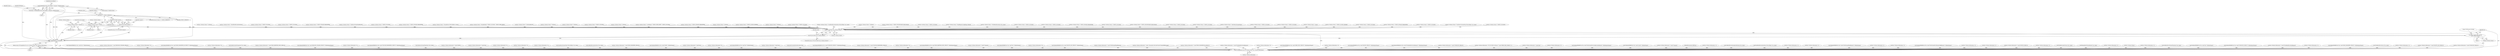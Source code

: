 digraph "0_VeraCrypt_f30f9339c9a0b9bbcc6f5ad38804af39db1f479e@pointer" {
"1002396" [label="(Call,ProbeRealDriveSize (deviceObject, &request->RealDriveSize))"];
"1002394" [label="(Call,status = ProbeRealDriveSize (deviceObject, &request->RealDriveSize))"];
"1002405" [label="(Call,status == STATUS_TIMEOUT)"];
"1002432" [label="(Call,NT_SUCCESS (status))"];
"1002431" [label="(Call,!NT_SUCCESS (status))"];
"1002442" [label="(Call,Irp->IoStatus.Status = status)"];
"1003152" [label="(Call,NT_SUCCESS (Irp->IoStatus.Status))"];
"1003151" [label="(Call,!NT_SUCCESS (Irp->IoStatus.Status))"];
"1003180" [label="(Call,Dump (\"IOCTL error 0x%08x\n\", Irp->IoStatus.Status))"];
"1003188" [label="(Call,TCCompleteIrp (Irp, Irp->IoStatus.Status, Irp->IoStatus.Information))"];
"1003187" [label="(Return,return TCCompleteIrp (Irp, Irp->IoStatus.Status, Irp->IoStatus.Information);)"];
"1002464" [label="(Call,Irp->IoStatus.Status = status)"];
"1002891" [label="(Call,Irp->IoStatus.Status = STATUS_SUCCESS)"];
"1000281" [label="(Call,ValidateIOBufferSize (Irp, sizeof (int), ValidateOutput))"];
"1002450" [label="(Block,)"];
"1002900" [label="(Call,Irp->IoStatus.Status = StartDecoySystemWipe (DeviceObject, Irp, irpSp))"];
"1002422" [label="(Call,Irp->IoStatus.Status = STATUS_SUCCESS)"];
"1001775" [label="(Call,Irp->IoStatus.Information = sizeof (RESOLVE_SYMLINK_STRUCT))"];
"1001063" [label="(Call,Irp->IoStatus.Status = ntStatus)"];
"1002801" [label="(Call,Irp->IoStatus.Status = AbortBootEncryptionSetup())"];
"1003062" [label="(Call,Irp->IoStatus.Information = 0)"];
"1003163" [label="(Identifier,irpSp)"];
"1001436" [label="(Call,Irp->IoStatus.Status = STATUS_SUCCESS)"];
"1002098" [label="(Call,ValidateIOBufferSize (Irp, sizeof (DISK_GEOMETRY_EX_STRUCT), ValidateInputOutput))"];
"1002404" [label="(ControlStructure,if (status == STATUS_TIMEOUT))"];
"1001146" [label="(Call,Irp->IoStatus.Information = 0)"];
"1003015" [label="(Call,Irp->IoStatus.Status = STATUS_SUCCESS)"];
"1002853" [label="(Call,GetBootLoaderFingerprint (Irp, irpSp))"];
"1002407" [label="(Identifier,STATUS_TIMEOUT)"];
"1002014" [label="(Call,Irp->IoStatus.Information = sizeof (DISK_PARTITION_INFO_STRUCT))"];
"1001736" [label="(Call,ValidateIOBufferSize (Irp, sizeof (RESOLVE_SYMLINK_STRUCT), ValidateInputOutput))"];
"1001090" [label="(Call,Irp->IoStatus.Information = 0)"];
"1002431" [label="(Call,!NT_SUCCESS (status))"];
"1001459" [label="(Call,ValidateIOBufferSize (Irp, sizeof (VOLUME_PROPERTIES_STRUCT), ValidateInputOutput))"];
"1002448" [label="(Identifier,status)"];
"1002951" [label="(Call,GetDecoySystemWipeStatus (Irp, irpSp))"];
"1003200" [label="(MethodReturn,NTSTATUS)"];
"1000166" [label="(Call,Irp->IoStatus.Information = sizeof (LONG))"];
"1000335" [label="(Call,Irp->IoStatus.Information = sizeof (int))"];
"1001047" [label="(Call,Irp->IoStatus.Status = STATUS_INVALID_PARAMETER)"];
"1002442" [label="(Call,Irp->IoStatus.Status = status)"];
"1002935" [label="(Call,Irp->IoStatus.Status = GetDecoySystemWipeResult())"];
"1000210" [label="(Call,Irp->IoStatus.Status = STATUS_SUCCESS)"];
"1001482" [label="(Call,Irp->IoStatus.Status = STATUS_INVALID_PARAMETER)"];
"1003167" [label="(Block,)"];
"1002471" [label="(ControlStructure,break;)"];
"1003045" [label="(Call,Irp->IoStatus.Information = 0)"];
"1003150" [label="(ControlStructure,if (!NT_SUCCESS (Irp->IoStatus.Status)))"];
"1002595" [label="(Call,Irp->IoStatus.Status = MountDevice (DeviceObject, mount))"];
"1002563" [label="(Call,Irp->IoStatus.Information = 0)"];
"1000772" [label="(Call,Irp->IoStatus.Information = 0)"];
"1002432" [label="(Call,NT_SUCCESS (status))"];
"1002906" [label="(Call,StartDecoySystemWipe (DeviceObject, Irp, irpSp))"];
"1002406" [label="(Identifier,status)"];
"1002817" [label="(Call,GetBootEncryptionStatus (Irp, irpSp))"];
"1002080" [label="(Call,Irp->IoStatus.Information = sizeof (DISK_GEOMETRY_STRUCT))"];
"1000147" [label="(Call,ValidateIOBufferSize (Irp, sizeof (LONG), ValidateOutput))"];
"1002883" [label="(Call,Irp->IoStatus.Information = sizeof (int))"];
"1002808" [label="(Call,Irp->IoStatus.Information = 0)"];
"1000220" [label="(Call,ValidateIOBufferSize (Irp, sizeof (int), ValidateOutput))"];
"1000128" [label="(Block,)"];
"1001162" [label="(Call,Irp->IoStatus.Status = PortableMode ? STATUS_SUCCESS : STATUS_PIPE_EMPTY)"];
"1002433" [label="(Identifier,status)"];
"1002829" [label="(Call,Irp->IoStatus.Status = GetSetupResult())"];
"1002088" [label="(Call,Irp->IoStatus.Status = ntStatus)"];
"1000263" [label="(Call,Irp->IoStatus.Information = sizeof (int))"];
"1000132" [label="(Call,IoGetCurrentIrpStackLocation (Irp))"];
"1002670" [label="(Call,ValidateIOBufferSize (Irp, sizeof (UNMOUNT_STRUCT), ValidateInputOutput))"];
"1003187" [label="(Return,return TCCompleteIrp (Irp, Irp->IoStatus.Status, Irp->IoStatus.Information);)"];
"1001725" [label="(Call,Irp->IoStatus.Information = sizeof (VOLUME_PROPERTIES_STRUCT))"];
"1000727" [label="(Call,Irp->IoStatus.Status = ntStatus)"];
"1002464" [label="(Call,Irp->IoStatus.Status = status)"];
"1002465" [label="(Call,Irp->IoStatus.Status)"];
"1002435" [label="(Call,Irp->IoStatus.Information = 0)"];
"1001793" [label="(Call,ValidateIOBufferSize (Irp, sizeof (DISK_PARTITION_INFO_STRUCT), ValidateInputOutput))"];
"1002434" [label="(Block,)"];
"1003118" [label="(Call,Irp->IoStatus.Information = sizeof (*request))"];
"1002397" [label="(Identifier,deviceObject)"];
"1003195" [label="(Call,Irp->IoStatus.Information)"];
"1002864" [label="(Call,ValidateIOBufferSize (Irp, sizeof (int), ValidateOutput))"];
"1001054" [label="(Call,Irp->IoStatus.Information = 0)"];
"1001182" [label="(Call,ValidateIOBufferSize (Irp, sizeof (MOUNT_LIST_STRUCT), ValidateOutput))"];
"1003007" [label="(Call,Irp->IoStatus.Information = sizeof (GetWarningFlagsRequest))"];
"1002773" [label="(Call,Irp->IoStatus.Status = STATUS_SUCCESS)"];
"1001443" [label="(Call,Irp->IoStatus.Information = irpSp->Parameters.DeviceIoControl.OutputBufferLength)"];
"1002296" [label="(Call,Irp->IoStatus.Information = sizeof (DISK_GEOMETRY_EX_STRUCT))"];
"1003151" [label="(Call,!NT_SUCCESS (Irp->IoStatus.Status))"];
"1002414" [label="(Call,Irp->IoStatus.Information = sizeof (ProbeRealDriveSizeRequest))"];
"1002430" [label="(ControlStructure,if (!NT_SUCCESS (status)))"];
"1001783" [label="(Call,Irp->IoStatus.Status = ntStatus)"];
"1003152" [label="(Call,NT_SUCCESS (Irp->IoStatus.Status))"];
"1003182" [label="(Call,Irp->IoStatus.Status)"];
"1002926" [label="(Call,Irp->IoStatus.Information = 0)"];
"1000374" [label="(Call,ValidateIOBufferSize (Irp, sizeof (OPEN_TEST_STRUCT), ValidateInputOutput))"];
"1001116" [label="(Call,Irp->IoStatus.Status = cacheEmpty ? STATUS_PIPE_EMPTY : STATUS_SUCCESS)"];
"1002470" [label="(Identifier,status)"];
"1002453" [label="(Identifier,request)"];
"1002405" [label="(Call,status == STATUS_TIMEOUT)"];
"1003189" [label="(Identifier,Irp)"];
"1001172" [label="(Call,Irp->IoStatus.Information = 0)"];
"1002474" [label="(Call,ValidateIOBufferSize (Irp, sizeof (MOUNT_STRUCT), ValidateInputOutput))"];
"1002330" [label="(Call,ValidateIOBufferSize (Irp, sizeof (ProbeRealDriveSizeRequest), ValidateInputOutput))"];
"1002722" [label="(Call,Irp->IoStatus.Information = sizeof (UNMOUNT_STRUCT))"];
"1000715" [label="(Call,Irp->IoStatus.Information = NT_SUCCESS (ntStatus) ? sizeof (OPEN_TEST_STRUCT) : 0)"];
"1002556" [label="(Call,Irp->IoStatus.Status = STATUS_INVALID_PARAMETER)"];
"1002022" [label="(Call,Irp->IoStatus.Status = ntStatus)"];
"1000202" [label="(Call,Irp->IoStatus.Information = sizeof (int))"];
"1002822" [label="(Call,Irp->IoStatus.Information = 0)"];
"1003038" [label="(Call,Irp->IoStatus.Status = STATUS_ACCESS_DENIED)"];
"1002395" [label="(Identifier,status)"];
"1002443" [label="(Call,Irp->IoStatus.Status)"];
"1001083" [label="(Call,Irp->IoStatus.Status = ntStatus)"];
"1000758" [label="(Call,ValidateIOBufferSize (Irp, sizeof (GetSystemDriveConfigurationRequest), ValidateInputOutput))"];
"1002730" [label="(Call,Irp->IoStatus.Status = STATUS_SUCCESS)"];
"1001406" [label="(Call,ValidateIOBufferSize (Irp, sizeof (uint32), ValidateOutput))"];
"1001036" [label="(Call,Irp->IoStatus.Information = sizeof (*request))"];
"1002394" [label="(Call,status = ProbeRealDriveSize (deviceObject, &request->RealDriveSize))"];
"1002782" [label="(Call,Irp->IoStatus.Status = StartBootEncryptionSetup (DeviceObject, Irp, irpSp))"];
"1002438" [label="(Identifier,Irp)"];
"1002304" [label="(Call,Irp->IoStatus.Status = ntStatus)"];
"1000127" [label="(MethodParameterIn,PIRP Irp)"];
"1002910" [label="(Call,Irp->IoStatus.Information = 0)"];
"1002313" [label="(Call,Irp->IoStatus.Status = STATUS_INSUFFICIENT_RESOURCES)"];
"1002858" [label="(Call,GetBootEncryptionAlgorithmName (Irp, irpSp))"];
"1003153" [label="(Call,Irp->IoStatus.Status)"];
"1001100" [label="(Call,Irp->IoStatus.Status = STATUS_SUCCESS)"];
"1003054" [label="(Call,Irp->IoStatus.Status = ReadRegistryConfigFlags (FALSE))"];
"1002788" [label="(Call,StartBootEncryptionSetup (DeviceObject, Irp, irpSp))"];
"1001126" [label="(Call,Irp->IoStatus.Information = 0)"];
"1002965" [label="(Call,Irp->IoStatus.Information = 0)"];
"1002411" [label="(Identifier,request)"];
"1002956" [label="(Call,Irp->IoStatus.Status = WriteBootDriveSector (Irp, irpSp))"];
"1002975" [label="(Call,ValidateIOBufferSize (Irp, sizeof (GetWarningFlagsRequest), ValidateOutput))"];
"1003136" [label="(Call,Irp->IoStatus.Information = 0)"];
"1002792" [label="(Call,Irp->IoStatus.Information = 0)"];
"1003073" [label="(Call,ValidateIOBufferSize (Irp, sizeof (GetSystemDriveDumpConfigRequest), ValidateOutput))"];
"1003188" [label="(Call,TCCompleteIrp (Irp, Irp->IoStatus.Status, Irp->IoStatus.Information))"];
"1003111" [label="(Call,Irp->IoStatus.Status = STATUS_SUCCESS)"];
"1002942" [label="(Call,Irp->IoStatus.Information = 0)"];
"1001718" [label="(Call,Irp->IoStatus.Status = STATUS_SUCCESS)"];
"1003129" [label="(Call,Irp->IoStatus.Status = STATUS_INVALID_PARAMETER)"];
"1001070" [label="(Call,Irp->IoStatus.Information = 0)"];
"1003030" [label="(Call,Irp->IoStatus.Status = STATUS_SUCCESS)"];
"1002403" [label="(Identifier,fileObject)"];
"1002587" [label="(Call,Irp->IoStatus.Information = sizeof (MOUNT_STRUCT))"];
"1000847" [label="(Call,Irp->IoStatus.Information = 0)"];
"1000840" [label="(Call,Irp->IoStatus.Status = STATUS_INSUFFICIENT_RESOURCES)"];
"1002843" [label="(Call,GetBootLoaderVersion (Irp, irpSp))"];
"1003181" [label="(Literal,\"IOCTL error 0x%08x\n\")"];
"1002848" [label="(Call,ReopenBootVolumeHeader (Irp, irpSp))"];
"1001489" [label="(Call,Irp->IoStatus.Information = 0)"];
"1003190" [label="(Call,Irp->IoStatus.Status)"];
"1000174" [label="(Call,Irp->IoStatus.Status = STATUS_SUCCESS)"];
"1001388" [label="(Call,Irp->IoStatus.Status = STATUS_SUCCESS)"];
"1002919" [label="(Call,Irp->IoStatus.Status = AbortDecoySystemWipe())"];
"1003180" [label="(Call,Dump (\"IOCTL error 0x%08x\n\", Irp->IoStatus.Status))"];
"1002379" [label="(Call,Irp->IoStatus.Information = 0)"];
"1002335" [label="(Block,)"];
"1001029" [label="(Call,Irp->IoStatus.Status = STATUS_SUCCESS)"];
"1002838" [label="(Call,GetBootDriveVolumeProperties (Irp, irpSp))"];
"1000184" [label="(Call,ValidateIOBufferSize (Irp, sizeof (int), ValidateOutput))"];
"1000271" [label="(Call,Irp->IoStatus.Status = STATUS_SUCCESS)"];
"1002740" [label="(Call,ValidateIOBufferSize (Irp, sizeof (UNMOUNT_STRUCT), ValidateInputOutput))"];
"1002398" [label="(Call,&request->RealDriveSize)"];
"1002456" [label="(Call,Irp->IoStatus.Information = sizeof (ProbeRealDriveSizeRequest))"];
"1002320" [label="(Call,Irp->IoStatus.Information = 0)"];
"1002386" [label="(Call,Irp->IoStatus.Status = status)"];
"1002032" [label="(Call,ValidateIOBufferSize (Irp, sizeof (DISK_GEOMETRY_STRUCT), ValidateInputOutput))"];
"1002396" [label="(Call,ProbeRealDriveSize (deviceObject, &request->RealDriveSize))"];
"1001139" [label="(Call,Irp->IoStatus.Status = STATUS_ACCESS_DENIED)"];
"1002962" [label="(Call,WriteBootDriveSector (Irp, irpSp))"];
"1000343" [label="(Call,Irp->IoStatus.Status = STATUS_SUCCESS)"];
"1001107" [label="(Call,Irp->IoStatus.Information = 0)"];
"1000765" [label="(Call,Irp->IoStatus.Status = STATUS_INVALID_PARAMETER)"];
"1001395" [label="(Call,Irp->IoStatus.Information = sizeof (MOUNT_LIST_STRUCT))"];
"1002765" [label="(Call,Irp->IoStatus.Information = sizeof (UNMOUNT_STRUCT))"];
"1002396" -> "1002394"  [label="AST: "];
"1002396" -> "1002398"  [label="CFG: "];
"1002397" -> "1002396"  [label="AST: "];
"1002398" -> "1002396"  [label="AST: "];
"1002394" -> "1002396"  [label="CFG: "];
"1002396" -> "1003200"  [label="DDG: "];
"1002396" -> "1003200"  [label="DDG: "];
"1002396" -> "1002394"  [label="DDG: "];
"1002396" -> "1002394"  [label="DDG: "];
"1002394" -> "1002335"  [label="AST: "];
"1002395" -> "1002394"  [label="AST: "];
"1002403" -> "1002394"  [label="CFG: "];
"1002394" -> "1003200"  [label="DDG: "];
"1002394" -> "1002405"  [label="DDG: "];
"1002405" -> "1002404"  [label="AST: "];
"1002405" -> "1002407"  [label="CFG: "];
"1002406" -> "1002405"  [label="AST: "];
"1002407" -> "1002405"  [label="AST: "];
"1002411" -> "1002405"  [label="CFG: "];
"1002433" -> "1002405"  [label="CFG: "];
"1002405" -> "1003200"  [label="DDG: "];
"1002405" -> "1003200"  [label="DDG: "];
"1002405" -> "1003200"  [label="DDG: "];
"1002405" -> "1002432"  [label="DDG: "];
"1002432" -> "1002431"  [label="AST: "];
"1002432" -> "1002433"  [label="CFG: "];
"1002433" -> "1002432"  [label="AST: "];
"1002431" -> "1002432"  [label="CFG: "];
"1002432" -> "1002431"  [label="DDG: "];
"1002432" -> "1002442"  [label="DDG: "];
"1002432" -> "1002464"  [label="DDG: "];
"1002431" -> "1002430"  [label="AST: "];
"1002438" -> "1002431"  [label="CFG: "];
"1002453" -> "1002431"  [label="CFG: "];
"1002431" -> "1003200"  [label="DDG: "];
"1002431" -> "1003200"  [label="DDG: "];
"1002442" -> "1002434"  [label="AST: "];
"1002442" -> "1002448"  [label="CFG: "];
"1002443" -> "1002442"  [label="AST: "];
"1002448" -> "1002442"  [label="AST: "];
"1002471" -> "1002442"  [label="CFG: "];
"1002442" -> "1003200"  [label="DDG: "];
"1002442" -> "1003152"  [label="DDG: "];
"1003152" -> "1003151"  [label="AST: "];
"1003152" -> "1003153"  [label="CFG: "];
"1003153" -> "1003152"  [label="AST: "];
"1003151" -> "1003152"  [label="CFG: "];
"1003152" -> "1003151"  [label="DDG: "];
"1002891" -> "1003152"  [label="DDG: "];
"1000343" -> "1003152"  [label="DDG: "];
"1003111" -> "1003152"  [label="DDG: "];
"1001436" -> "1003152"  [label="DDG: "];
"1002386" -> "1003152"  [label="DDG: "];
"1001047" -> "1003152"  [label="DDG: "];
"1002313" -> "1003152"  [label="DDG: "];
"1001063" -> "1003152"  [label="DDG: "];
"1002935" -> "1003152"  [label="DDG: "];
"1001083" -> "1003152"  [label="DDG: "];
"1002782" -> "1003152"  [label="DDG: "];
"1000271" -> "1003152"  [label="DDG: "];
"1000727" -> "1003152"  [label="DDG: "];
"1002801" -> "1003152"  [label="DDG: "];
"1001162" -> "1003152"  [label="DDG: "];
"1002919" -> "1003152"  [label="DDG: "];
"1002730" -> "1003152"  [label="DDG: "];
"1001139" -> "1003152"  [label="DDG: "];
"1002773" -> "1003152"  [label="DDG: "];
"1002022" -> "1003152"  [label="DDG: "];
"1003054" -> "1003152"  [label="DDG: "];
"1003038" -> "1003152"  [label="DDG: "];
"1001718" -> "1003152"  [label="DDG: "];
"1002900" -> "1003152"  [label="DDG: "];
"1000765" -> "1003152"  [label="DDG: "];
"1002595" -> "1003152"  [label="DDG: "];
"1001029" -> "1003152"  [label="DDG: "];
"1003015" -> "1003152"  [label="DDG: "];
"1002088" -> "1003152"  [label="DDG: "];
"1001482" -> "1003152"  [label="DDG: "];
"1000210" -> "1003152"  [label="DDG: "];
"1001388" -> "1003152"  [label="DDG: "];
"1002304" -> "1003152"  [label="DDG: "];
"1003129" -> "1003152"  [label="DDG: "];
"1001100" -> "1003152"  [label="DDG: "];
"1002556" -> "1003152"  [label="DDG: "];
"1002422" -> "1003152"  [label="DDG: "];
"1000174" -> "1003152"  [label="DDG: "];
"1000840" -> "1003152"  [label="DDG: "];
"1003030" -> "1003152"  [label="DDG: "];
"1001116" -> "1003152"  [label="DDG: "];
"1001783" -> "1003152"  [label="DDG: "];
"1002956" -> "1003152"  [label="DDG: "];
"1002464" -> "1003152"  [label="DDG: "];
"1002829" -> "1003152"  [label="DDG: "];
"1003152" -> "1003180"  [label="DDG: "];
"1003152" -> "1003188"  [label="DDG: "];
"1003151" -> "1003150"  [label="AST: "];
"1003163" -> "1003151"  [label="CFG: "];
"1003189" -> "1003151"  [label="CFG: "];
"1003151" -> "1003200"  [label="DDG: "];
"1003151" -> "1003200"  [label="DDG: "];
"1003180" -> "1003167"  [label="AST: "];
"1003180" -> "1003182"  [label="CFG: "];
"1003181" -> "1003180"  [label="AST: "];
"1003182" -> "1003180"  [label="AST: "];
"1003189" -> "1003180"  [label="CFG: "];
"1003180" -> "1003200"  [label="DDG: "];
"1003180" -> "1003188"  [label="DDG: "];
"1003188" -> "1003187"  [label="AST: "];
"1003188" -> "1003195"  [label="CFG: "];
"1003189" -> "1003188"  [label="AST: "];
"1003190" -> "1003188"  [label="AST: "];
"1003195" -> "1003188"  [label="AST: "];
"1003187" -> "1003188"  [label="CFG: "];
"1003188" -> "1003200"  [label="DDG: "];
"1003188" -> "1003200"  [label="DDG: "];
"1003188" -> "1003200"  [label="DDG: "];
"1003188" -> "1003200"  [label="DDG: "];
"1003188" -> "1003187"  [label="DDG: "];
"1000184" -> "1003188"  [label="DDG: "];
"1002906" -> "1003188"  [label="DDG: "];
"1002838" -> "1003188"  [label="DDG: "];
"1002951" -> "1003188"  [label="DDG: "];
"1002098" -> "1003188"  [label="DDG: "];
"1000147" -> "1003188"  [label="DDG: "];
"1001736" -> "1003188"  [label="DDG: "];
"1002670" -> "1003188"  [label="DDG: "];
"1002962" -> "1003188"  [label="DDG: "];
"1002858" -> "1003188"  [label="DDG: "];
"1002032" -> "1003188"  [label="DDG: "];
"1002330" -> "1003188"  [label="DDG: "];
"1000220" -> "1003188"  [label="DDG: "];
"1001459" -> "1003188"  [label="DDG: "];
"1000374" -> "1003188"  [label="DDG: "];
"1002848" -> "1003188"  [label="DDG: "];
"1000281" -> "1003188"  [label="DDG: "];
"1002474" -> "1003188"  [label="DDG: "];
"1002817" -> "1003188"  [label="DDG: "];
"1002788" -> "1003188"  [label="DDG: "];
"1002864" -> "1003188"  [label="DDG: "];
"1002843" -> "1003188"  [label="DDG: "];
"1001182" -> "1003188"  [label="DDG: "];
"1001793" -> "1003188"  [label="DDG: "];
"1000758" -> "1003188"  [label="DDG: "];
"1003073" -> "1003188"  [label="DDG: "];
"1000132" -> "1003188"  [label="DDG: "];
"1002740" -> "1003188"  [label="DDG: "];
"1002975" -> "1003188"  [label="DDG: "];
"1001406" -> "1003188"  [label="DDG: "];
"1002853" -> "1003188"  [label="DDG: "];
"1000127" -> "1003188"  [label="DDG: "];
"1002014" -> "1003188"  [label="DDG: "];
"1001054" -> "1003188"  [label="DDG: "];
"1002456" -> "1003188"  [label="DDG: "];
"1001172" -> "1003188"  [label="DDG: "];
"1002926" -> "1003188"  [label="DDG: "];
"1002808" -> "1003188"  [label="DDG: "];
"1002563" -> "1003188"  [label="DDG: "];
"1001725" -> "1003188"  [label="DDG: "];
"1002965" -> "1003188"  [label="DDG: "];
"1000715" -> "1003188"  [label="DDG: "];
"1002722" -> "1003188"  [label="DDG: "];
"1000335" -> "1003188"  [label="DDG: "];
"1000772" -> "1003188"  [label="DDG: "];
"1001126" -> "1003188"  [label="DDG: "];
"1003136" -> "1003188"  [label="DDG: "];
"1003118" -> "1003188"  [label="DDG: "];
"1002414" -> "1003188"  [label="DDG: "];
"1001107" -> "1003188"  [label="DDG: "];
"1002080" -> "1003188"  [label="DDG: "];
"1002765" -> "1003188"  [label="DDG: "];
"1002296" -> "1003188"  [label="DDG: "];
"1002320" -> "1003188"  [label="DDG: "];
"1000166" -> "1003188"  [label="DDG: "];
"1001443" -> "1003188"  [label="DDG: "];
"1002587" -> "1003188"  [label="DDG: "];
"1001090" -> "1003188"  [label="DDG: "];
"1002792" -> "1003188"  [label="DDG: "];
"1000263" -> "1003188"  [label="DDG: "];
"1000202" -> "1003188"  [label="DDG: "];
"1002942" -> "1003188"  [label="DDG: "];
"1000847" -> "1003188"  [label="DDG: "];
"1003045" -> "1003188"  [label="DDG: "];
"1003007" -> "1003188"  [label="DDG: "];
"1002883" -> "1003188"  [label="DDG: "];
"1002435" -> "1003188"  [label="DDG: "];
"1002379" -> "1003188"  [label="DDG: "];
"1001036" -> "1003188"  [label="DDG: "];
"1002910" -> "1003188"  [label="DDG: "];
"1003062" -> "1003188"  [label="DDG: "];
"1002822" -> "1003188"  [label="DDG: "];
"1001146" -> "1003188"  [label="DDG: "];
"1001070" -> "1003188"  [label="DDG: "];
"1001489" -> "1003188"  [label="DDG: "];
"1001775" -> "1003188"  [label="DDG: "];
"1001395" -> "1003188"  [label="DDG: "];
"1003187" -> "1000128"  [label="AST: "];
"1003200" -> "1003187"  [label="CFG: "];
"1003187" -> "1003200"  [label="DDG: "];
"1002464" -> "1002450"  [label="AST: "];
"1002464" -> "1002470"  [label="CFG: "];
"1002465" -> "1002464"  [label="AST: "];
"1002470" -> "1002464"  [label="AST: "];
"1002471" -> "1002464"  [label="CFG: "];
"1002464" -> "1003200"  [label="DDG: "];
}

